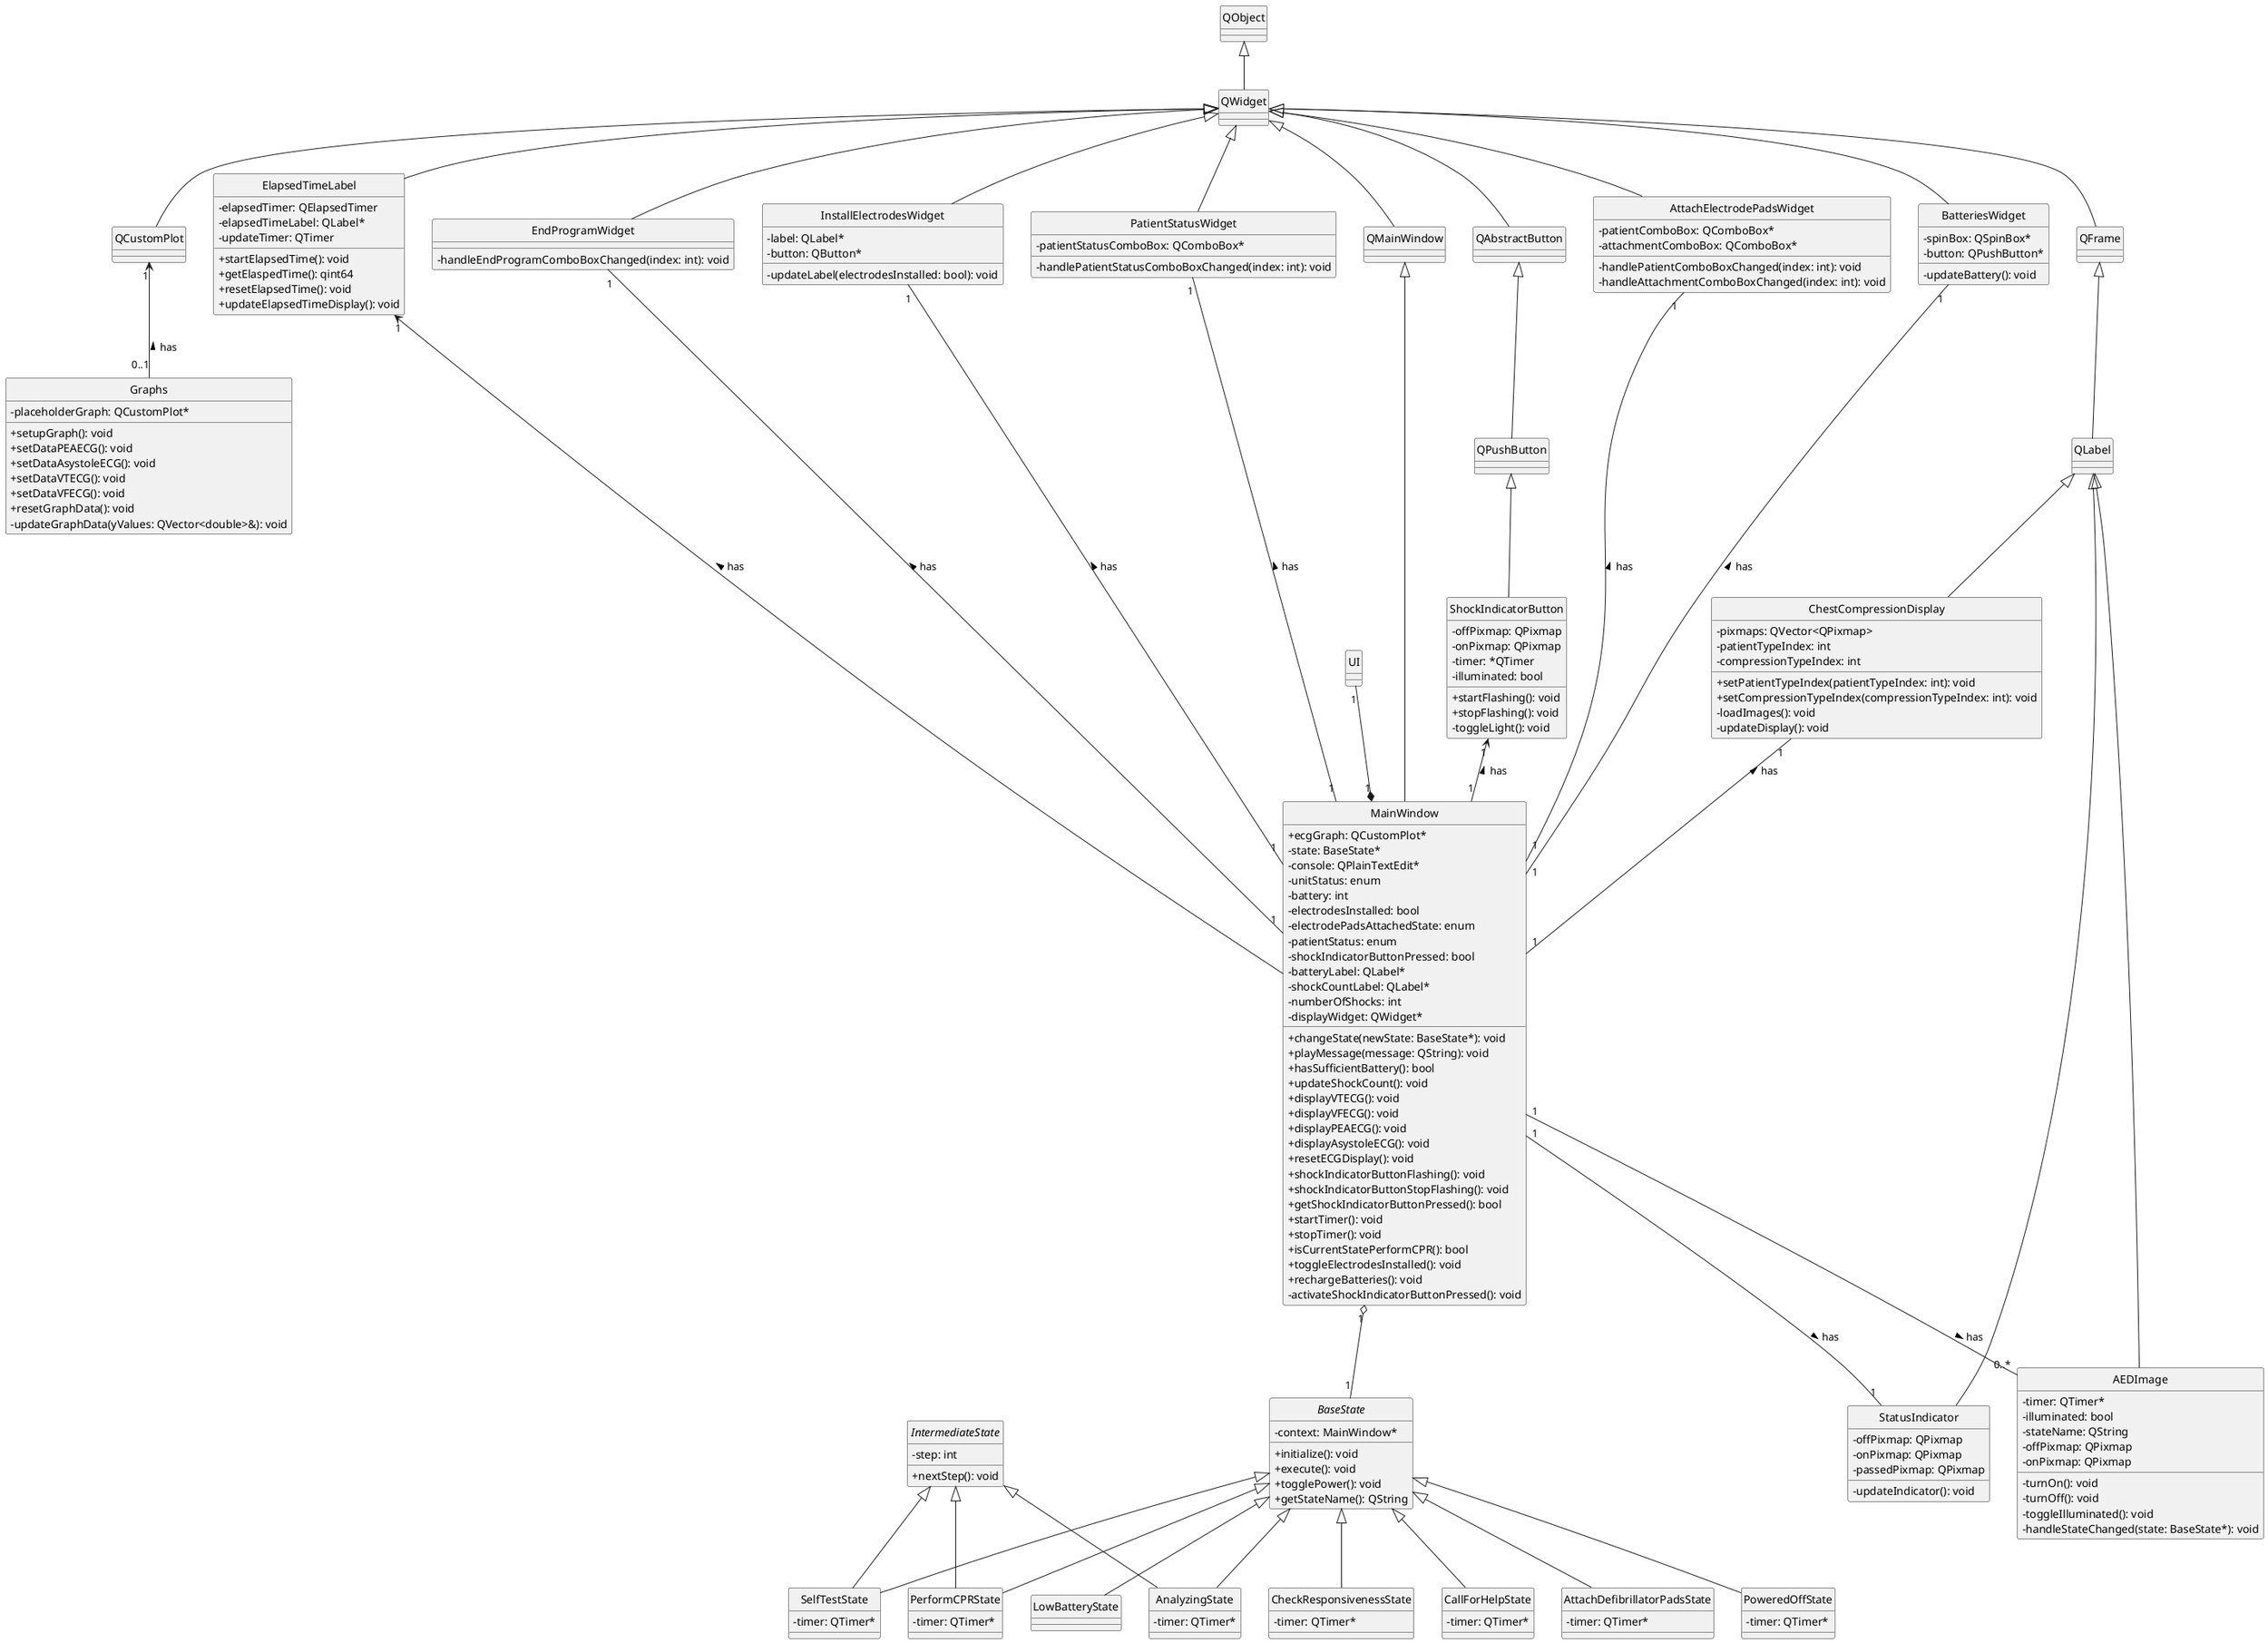 @startuml ClassDiagram

hide circle
skinparam classAttributeIconSize 0

class QObject

QObject <|-- QWidget
class QWidget

QWidget <|-- QCustomPlot
class QCustomPlot

QWidget <|--QFrame
class QFrame

QFrame <|-- QLabel
class QLabel

QWidget <|-- QAbstractButton
class QAbstractButton

QAbstractButton <|-- QPushButton
class QPushButton

QWidget <|-- QMainWindow
class QMainWindow

QCustomPlot "1" <-- "0..1" Graphs : has <
class Graphs {
  - placeholderGraph: QCustomPlot*
  + setupGraph(): void
  + setDataPEAECG(): void
  + setDataAsystoleECG(): void
  + setDataVTECG(): void
  + setDataVFECG(): void
  + resetGraphData(): void
  - updateGraphData(yValues: QVector<double>&): void
}

MainWindow "1" -- "1" StatusIndicator : has >
QLabel <|-- StatusIndicator
class StatusIndicator {
  - offPixmap: QPixmap
  - onPixmap: QPixmap
  - passedPixmap: QPixmap
  - updateIndicator(): void
}

MainWindow "1" -- "0..*" AEDImage : has >
QLabel <|-- AEDImage
class AEDImage {
  - timer: QTimer*
  - illuminated: bool
  - stateName: QString
  - offPixmap: QPixmap
  - onPixmap: QPixmap
  - turnOn(): void
  - turnOff(): void
  - toggleIlluminated(): void
  - handleStateChanged(state: BaseState*): void
}

QPushButton <|-- ShockIndicatorButton
ShockIndicatorButton "1" <-- "1" MainWindow : has <
class ShockIndicatorButton {
  - offPixmap: QPixmap
  - onPixmap: QPixmap
  - timer: *QTimer
  - illuminated: bool
  + startFlashing(): void
  + stopFlashing(): void
  - toggleLight(): void
}

QWidget <|-- AttachElectrodePadsWidget
AttachElectrodePadsWidget "1" -- "1" MainWindow : has <
class AttachElectrodePadsWidget {
  - patientComboBox: QComboBox*
  - attachmentComboBox: QComboBox*
  - handlePatientComboBoxChanged(index: int): void
  - handleAttachmentComboBoxChanged(index: int): void
}

QWidget <|-- BatteriesWidget
BatteriesWidget "1" -- "1" MainWindow : has <
class BatteriesWidget {
  - spinBox: QSpinBox*
  - button: QPushButton*
  - updateBattery(): void
}

QLabel <|-- ChestCompressionDisplay
ChestCompressionDisplay "1" -- "1" MainWindow : has <
class ChestCompressionDisplay {
  - pixmaps: QVector<QPixmap>
  - patientTypeIndex: int
  - compressionTypeIndex: int
  + setPatientTypeIndex(patientTypeIndex: int): void
  + setCompressionTypeIndex(compressionTypeIndex: int): void
  - loadImages(): void
  - updateDisplay(): void
}

QWidget <|-- ElapsedTimeLabel
ElapsedTimeLabel "1" <-- MainWindow : has <
class ElapsedTimeLabel {
  - elapsedTimer: QElapsedTimer
  - elapsedTimeLabel: QLabel*
  - updateTimer: QTimer
  + startElapsedTime(): void
  + getElaspedTime(): qint64
  + resetElapsedTime(): void
  + updateElapsedTimeDisplay(): void
}

QWidget <|-- EndProgramWidget
EndProgramWidget "1" -- "1" MainWindow : has <
class EndProgramWidget {
  - handleEndProgramComboBoxChanged(index: int): void
}

QWidget <|-- InstallElectrodesWidget
InstallElectrodesWidget "1" -- "1" MainWindow : has <
class InstallElectrodesWidget {
  - label: QLabel*
  - button: QButton*
  - updateLabel(electrodesInstalled: bool): void
}

QWidget <|-- PatientStatusWidget
PatientStatusWidget "1" -- "1" MainWindow : has <
class PatientStatusWidget {
  - patientStatusComboBox: QComboBox*
  - handlePatientStatusComboBoxChanged(index: int): void
}

together {
  UI "1" --* "1" MainWindow
  class UI

  QMainWindow <|-- MainWindow
  class MainWindow {
    + ecgGraph: QCustomPlot*
    - state: BaseState*
    - console: QPlainTextEdit*
    - unitStatus: enum
    - battery: int
    - electrodesInstalled: bool
    - electrodePadsAttachedState: enum
    - patientStatus: enum
    - shockIndicatorButtonPressed: bool
    - batteryLabel: QLabel*
    - shockCountLabel: QLabel*
    - numberOfShocks: int
    - displayWidget: QWidget*
    + changeState(newState: BaseState*): void
    + playMessage(message: QString): void
    + hasSufficientBattery(): bool
    + updateShockCount(): void
    + displayVTECG(): void
    + displayVFECG(): void
    + displayPEAECG(): void
    + displayAsystoleECG(): void
    + resetECGDisplay(): void
    + shockIndicatorButtonFlashing(): void
    + shockIndicatorButtonStopFlashing(): void
    + getShockIndicatorButtonPressed(): bool
    + startTimer(): void
    + stopTimer(): void
    + isCurrentStatePerformCPR(): bool
    + toggleElectrodesInstalled(): void
    + rechargeBatteries(): void
    - activateShockIndicatorButtonPressed(): void
  }
}

together {
  MainWindow "1" o-- "1" BaseState
  abstract class BaseState {
    - context: MainWindow*
    + initialize(): void
    + execute(): void
    + togglePower(): void
    + getStateName(): QString
  }

  abstract class IntermediateState {
    - step: int
    + nextStep(): void
  }

  BaseState <|-- PoweredOffState
  class PoweredOffState {
    - timer: QTimer*
  }

  BaseState <|-- SelfTestState
  IntermediateState <|-- SelfTestState
  class SelfTestState {
    - timer: QTimer*
  }

  BaseState <|-- LowBatteryState
  class LowBatteryState

  BaseState <|-- CheckResponsivenessState
  class CheckResponsivenessState {
    - timer: QTimer*
  }

  BaseState <|-- CallForHelpState
  class CallForHelpState {
    - timer: QTimer*
  }

  BaseState <|-- AttachDefibrillatorPadsState
  class AttachDefibrillatorPadsState {
    - timer: QTimer*
  }

  BaseState <|-- AnalyzingState
  IntermediateState <|-- AnalyzingState
  class AnalyzingState {
    - timer: QTimer*
  }

  BaseState <|-- PerformCPRState
  IntermediateState <|-- PerformCPRState
  class PerformCPRState {
    - timer: QTimer*
  }
}

@enduml
